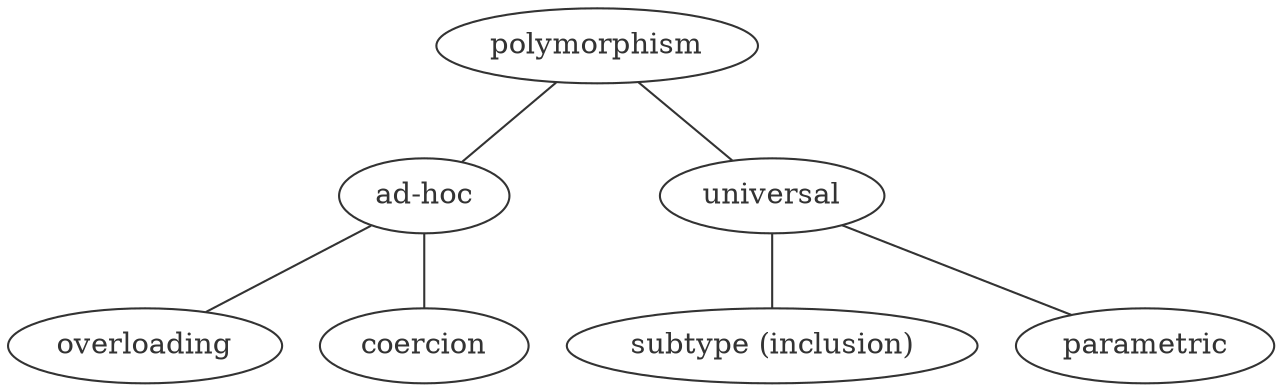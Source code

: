 graph p {
  graph [bgcolor=transparent];
  node [color="#333333" fontcolor="#333333"];
  edge [color="#333333"];
  adhoc [label="ad-hoc"];
  inclusion [label="subtype (inclusion)"];
  polymorphism -- universal;
  polymorphism -- adhoc;
  universal -- parametric;
  universal -- inclusion;
  adhoc -- overloading;
  adhoc -- coercion;
}

